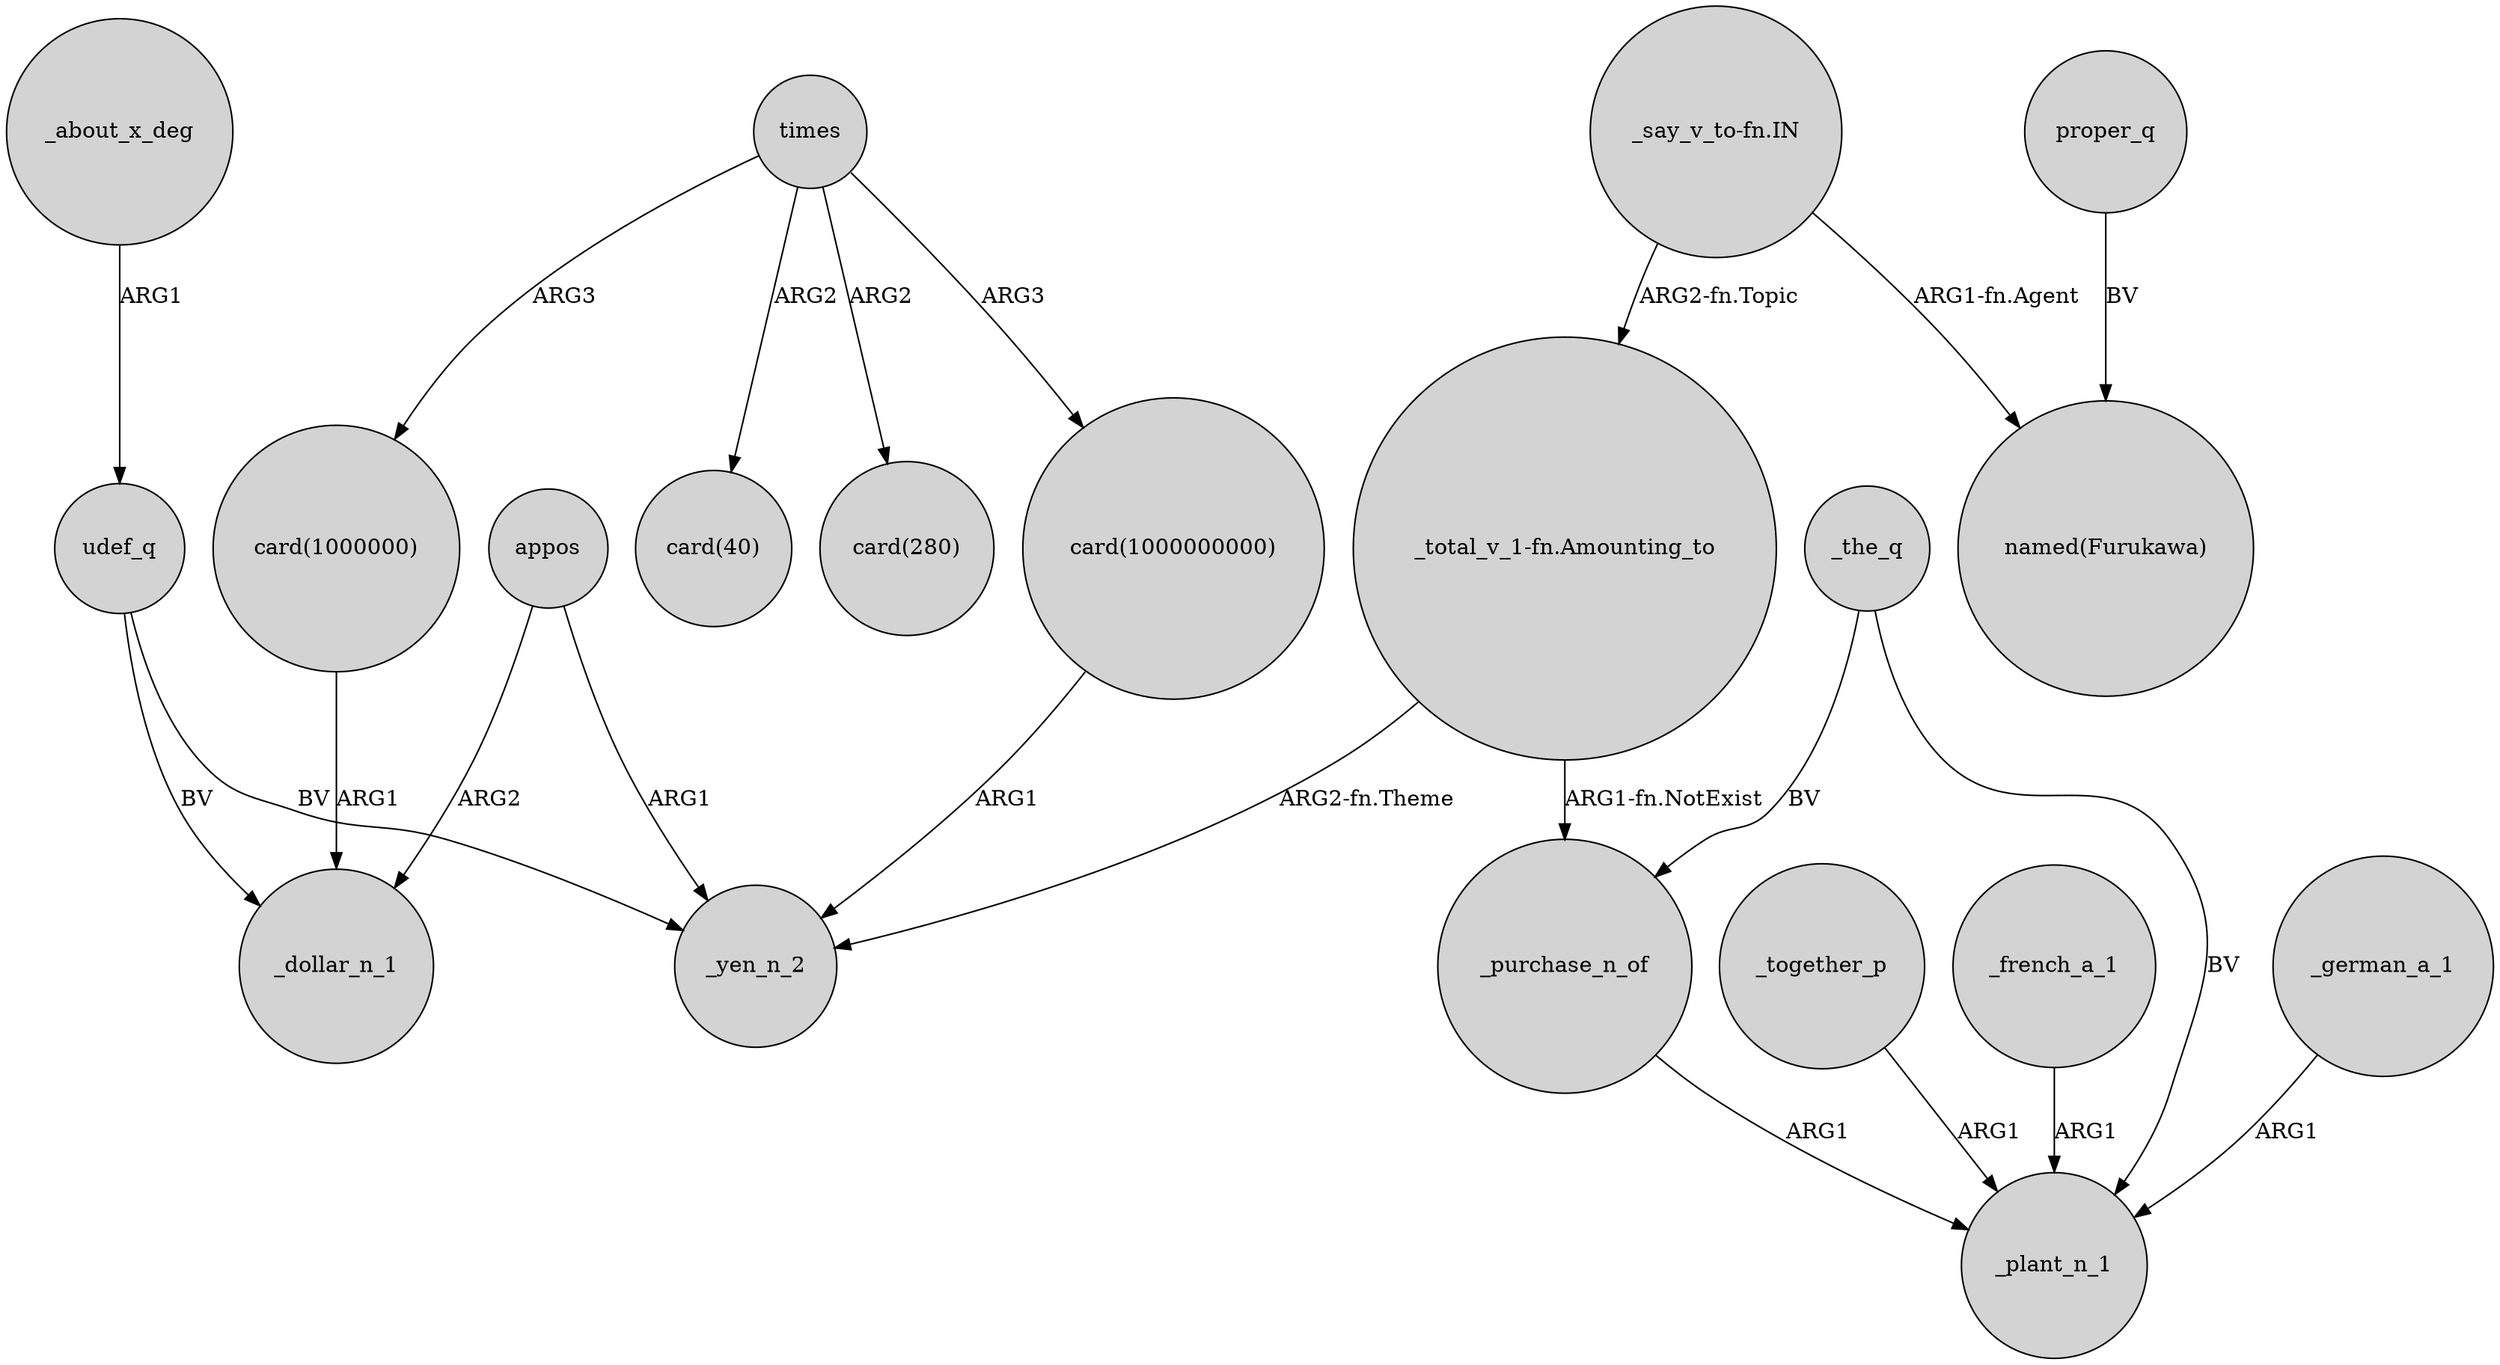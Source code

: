 digraph {
	node [shape=circle style=filled]
	appos -> _dollar_n_1 [label=ARG2]
	"card(1000000)" -> _dollar_n_1 [label=ARG1]
	udef_q -> _yen_n_2 [label=BV]
	proper_q -> "named(Furukawa)" [label=BV]
	"card(1000000000)" -> _yen_n_2 [label=ARG1]
	times -> "card(40)" [label=ARG2]
	_the_q -> _plant_n_1 [label=BV]
	_together_p -> _plant_n_1 [label=ARG1]
	times -> "card(280)" [label=ARG2]
	_french_a_1 -> _plant_n_1 [label=ARG1]
	_about_x_deg -> udef_q [label=ARG1]
	times -> "card(1000000000)" [label=ARG3]
	appos -> _yen_n_2 [label=ARG1]
	_purchase_n_of -> _plant_n_1 [label=ARG1]
	times -> "card(1000000)" [label=ARG3]
	"_say_v_to-fn.IN" -> "named(Furukawa)" [label="ARG1-fn.Agent"]
	_german_a_1 -> _plant_n_1 [label=ARG1]
	"_total_v_1-fn.Amounting_to" -> _yen_n_2 [label="ARG2-fn.Theme"]
	"_total_v_1-fn.Amounting_to" -> _purchase_n_of [label="ARG1-fn.NotExist"]
	"_say_v_to-fn.IN" -> "_total_v_1-fn.Amounting_to" [label="ARG2-fn.Topic"]
	_the_q -> _purchase_n_of [label=BV]
	udef_q -> _dollar_n_1 [label=BV]
}
